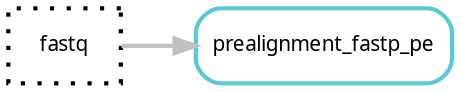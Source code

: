 digraph snakemake_dag {
    rankdir=LR;
    graph[bgcolor=white, margin=0];
    node[shape=box, style=rounded, fontname=sans,                 fontsize=10, penwidth=2];
    edge[penwidth=2, color=grey];
    	0[label = "fastq", color = "0.0 0.0 0.0", style="dotted"];
	1[label = "prealignment_fastp_pe", color = "0.52 0.6 0.85", style="rounded"];
	0 -> 1
}            
